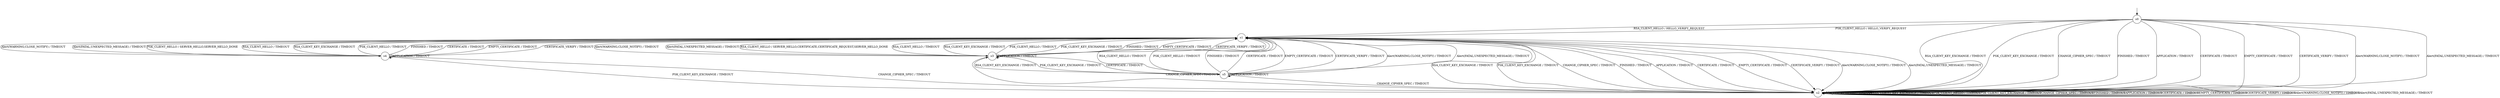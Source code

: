 digraph g {
__start0 [label="" shape="none"];

	s0 [shape="circle" label="s0"];
	s1 [shape="circle" label="s1"];
	s2 [shape="circle" label="s2"];
	s3 [shape="circle" label="s3"];
	s4 [shape="circle" label="s4"];
	s5 [shape="circle" label="s5"];
	s0 -> s1 [label="RSA_CLIENT_HELLO / HELLO_VERIFY_REQUEST"];
	s0 -> s2 [label="RSA_CLIENT_KEY_EXCHANGE / TIMEOUT"];
	s0 -> s1 [label="PSK_CLIENT_HELLO / HELLO_VERIFY_REQUEST"];
	s0 -> s2 [label="PSK_CLIENT_KEY_EXCHANGE / TIMEOUT"];
	s0 -> s2 [label="CHANGE_CIPHER_SPEC / TIMEOUT"];
	s0 -> s2 [label="FINISHED / TIMEOUT"];
	s0 -> s2 [label="APPLICATION / TIMEOUT"];
	s0 -> s2 [label="CERTIFICATE / TIMEOUT"];
	s0 -> s2 [label="EMPTY_CERTIFICATE / TIMEOUT"];
	s0 -> s2 [label="CERTIFICATE_VERIFY / TIMEOUT"];
	s0 -> s2 [label="Alert(WARNING,CLOSE_NOTIFY) / TIMEOUT"];
	s0 -> s2 [label="Alert(FATAL,UNEXPECTED_MESSAGE) / TIMEOUT"];
	s1 -> s3 [label="RSA_CLIENT_HELLO / SERVER_HELLO,CERTIFICATE,CERTIFICATE_REQUEST,SERVER_HELLO_DONE"];
	s1 -> s2 [label="RSA_CLIENT_KEY_EXCHANGE / TIMEOUT"];
	s1 -> s4 [label="PSK_CLIENT_HELLO / SERVER_HELLO,SERVER_HELLO_DONE"];
	s1 -> s2 [label="PSK_CLIENT_KEY_EXCHANGE / TIMEOUT"];
	s1 -> s2 [label="CHANGE_CIPHER_SPEC / TIMEOUT"];
	s1 -> s2 [label="FINISHED / TIMEOUT"];
	s1 -> s2 [label="APPLICATION / TIMEOUT"];
	s1 -> s2 [label="CERTIFICATE / TIMEOUT"];
	s1 -> s2 [label="EMPTY_CERTIFICATE / TIMEOUT"];
	s1 -> s2 [label="CERTIFICATE_VERIFY / TIMEOUT"];
	s1 -> s2 [label="Alert(WARNING,CLOSE_NOTIFY) / TIMEOUT"];
	s1 -> s2 [label="Alert(FATAL,UNEXPECTED_MESSAGE) / TIMEOUT"];
	s2 -> s2 [label="RSA_CLIENT_HELLO / TIMEOUT"];
	s2 -> s2 [label="RSA_CLIENT_KEY_EXCHANGE / TIMEOUT"];
	s2 -> s2 [label="PSK_CLIENT_HELLO / TIMEOUT"];
	s2 -> s2 [label="PSK_CLIENT_KEY_EXCHANGE / TIMEOUT"];
	s2 -> s2 [label="CHANGE_CIPHER_SPEC / TIMEOUT"];
	s2 -> s2 [label="FINISHED / TIMEOUT"];
	s2 -> s2 [label="APPLICATION / TIMEOUT"];
	s2 -> s2 [label="CERTIFICATE / TIMEOUT"];
	s2 -> s2 [label="EMPTY_CERTIFICATE / TIMEOUT"];
	s2 -> s2 [label="CERTIFICATE_VERIFY / TIMEOUT"];
	s2 -> s2 [label="Alert(WARNING,CLOSE_NOTIFY) / TIMEOUT"];
	s2 -> s2 [label="Alert(FATAL,UNEXPECTED_MESSAGE) / TIMEOUT"];
	s3 -> s1 [label="RSA_CLIENT_HELLO / TIMEOUT"];
	s3 -> s1 [label="RSA_CLIENT_KEY_EXCHANGE / TIMEOUT"];
	s3 -> s1 [label="PSK_CLIENT_HELLO / TIMEOUT"];
	s3 -> s1 [label="PSK_CLIENT_KEY_EXCHANGE / TIMEOUT"];
	s3 -> s2 [label="CHANGE_CIPHER_SPEC / TIMEOUT"];
	s3 -> s1 [label="FINISHED / TIMEOUT"];
	s3 -> s3 [label="APPLICATION / TIMEOUT"];
	s3 -> s5 [label="CERTIFICATE / TIMEOUT"];
	s3 -> s1 [label="EMPTY_CERTIFICATE / TIMEOUT"];
	s3 -> s1 [label="CERTIFICATE_VERIFY / TIMEOUT"];
	s3 -> s1 [label="Alert(WARNING,CLOSE_NOTIFY) / TIMEOUT"];
	s3 -> s1 [label="Alert(FATAL,UNEXPECTED_MESSAGE) / TIMEOUT"];
	s4 -> s1 [label="RSA_CLIENT_HELLO / TIMEOUT"];
	s4 -> s1 [label="RSA_CLIENT_KEY_EXCHANGE / TIMEOUT"];
	s4 -> s1 [label="PSK_CLIENT_HELLO / TIMEOUT"];
	s4 -> s2 [label="PSK_CLIENT_KEY_EXCHANGE / TIMEOUT"];
	s4 -> s2 [label="CHANGE_CIPHER_SPEC / TIMEOUT"];
	s4 -> s1 [label="FINISHED / TIMEOUT"];
	s4 -> s4 [label="APPLICATION / TIMEOUT"];
	s4 -> s1 [label="CERTIFICATE / TIMEOUT"];
	s4 -> s1 [label="EMPTY_CERTIFICATE / TIMEOUT"];
	s4 -> s1 [label="CERTIFICATE_VERIFY / TIMEOUT"];
	s4 -> s1 [label="Alert(WARNING,CLOSE_NOTIFY) / TIMEOUT"];
	s4 -> s1 [label="Alert(FATAL,UNEXPECTED_MESSAGE) / TIMEOUT"];
	s5 -> s1 [label="RSA_CLIENT_HELLO / TIMEOUT"];
	s5 -> s3 [label="RSA_CLIENT_KEY_EXCHANGE / TIMEOUT"];
	s5 -> s1 [label="PSK_CLIENT_HELLO / TIMEOUT"];
	s5 -> s3 [label="PSK_CLIENT_KEY_EXCHANGE / TIMEOUT"];
	s5 -> s2 [label="CHANGE_CIPHER_SPEC / TIMEOUT"];
	s5 -> s1 [label="FINISHED / TIMEOUT"];
	s5 -> s5 [label="APPLICATION / TIMEOUT"];
	s5 -> s1 [label="CERTIFICATE / TIMEOUT"];
	s5 -> s1 [label="EMPTY_CERTIFICATE / TIMEOUT"];
	s5 -> s1 [label="CERTIFICATE_VERIFY / TIMEOUT"];
	s5 -> s1 [label="Alert(WARNING,CLOSE_NOTIFY) / TIMEOUT"];
	s5 -> s1 [label="Alert(FATAL,UNEXPECTED_MESSAGE) / TIMEOUT"];

__start0 -> s0;
}
